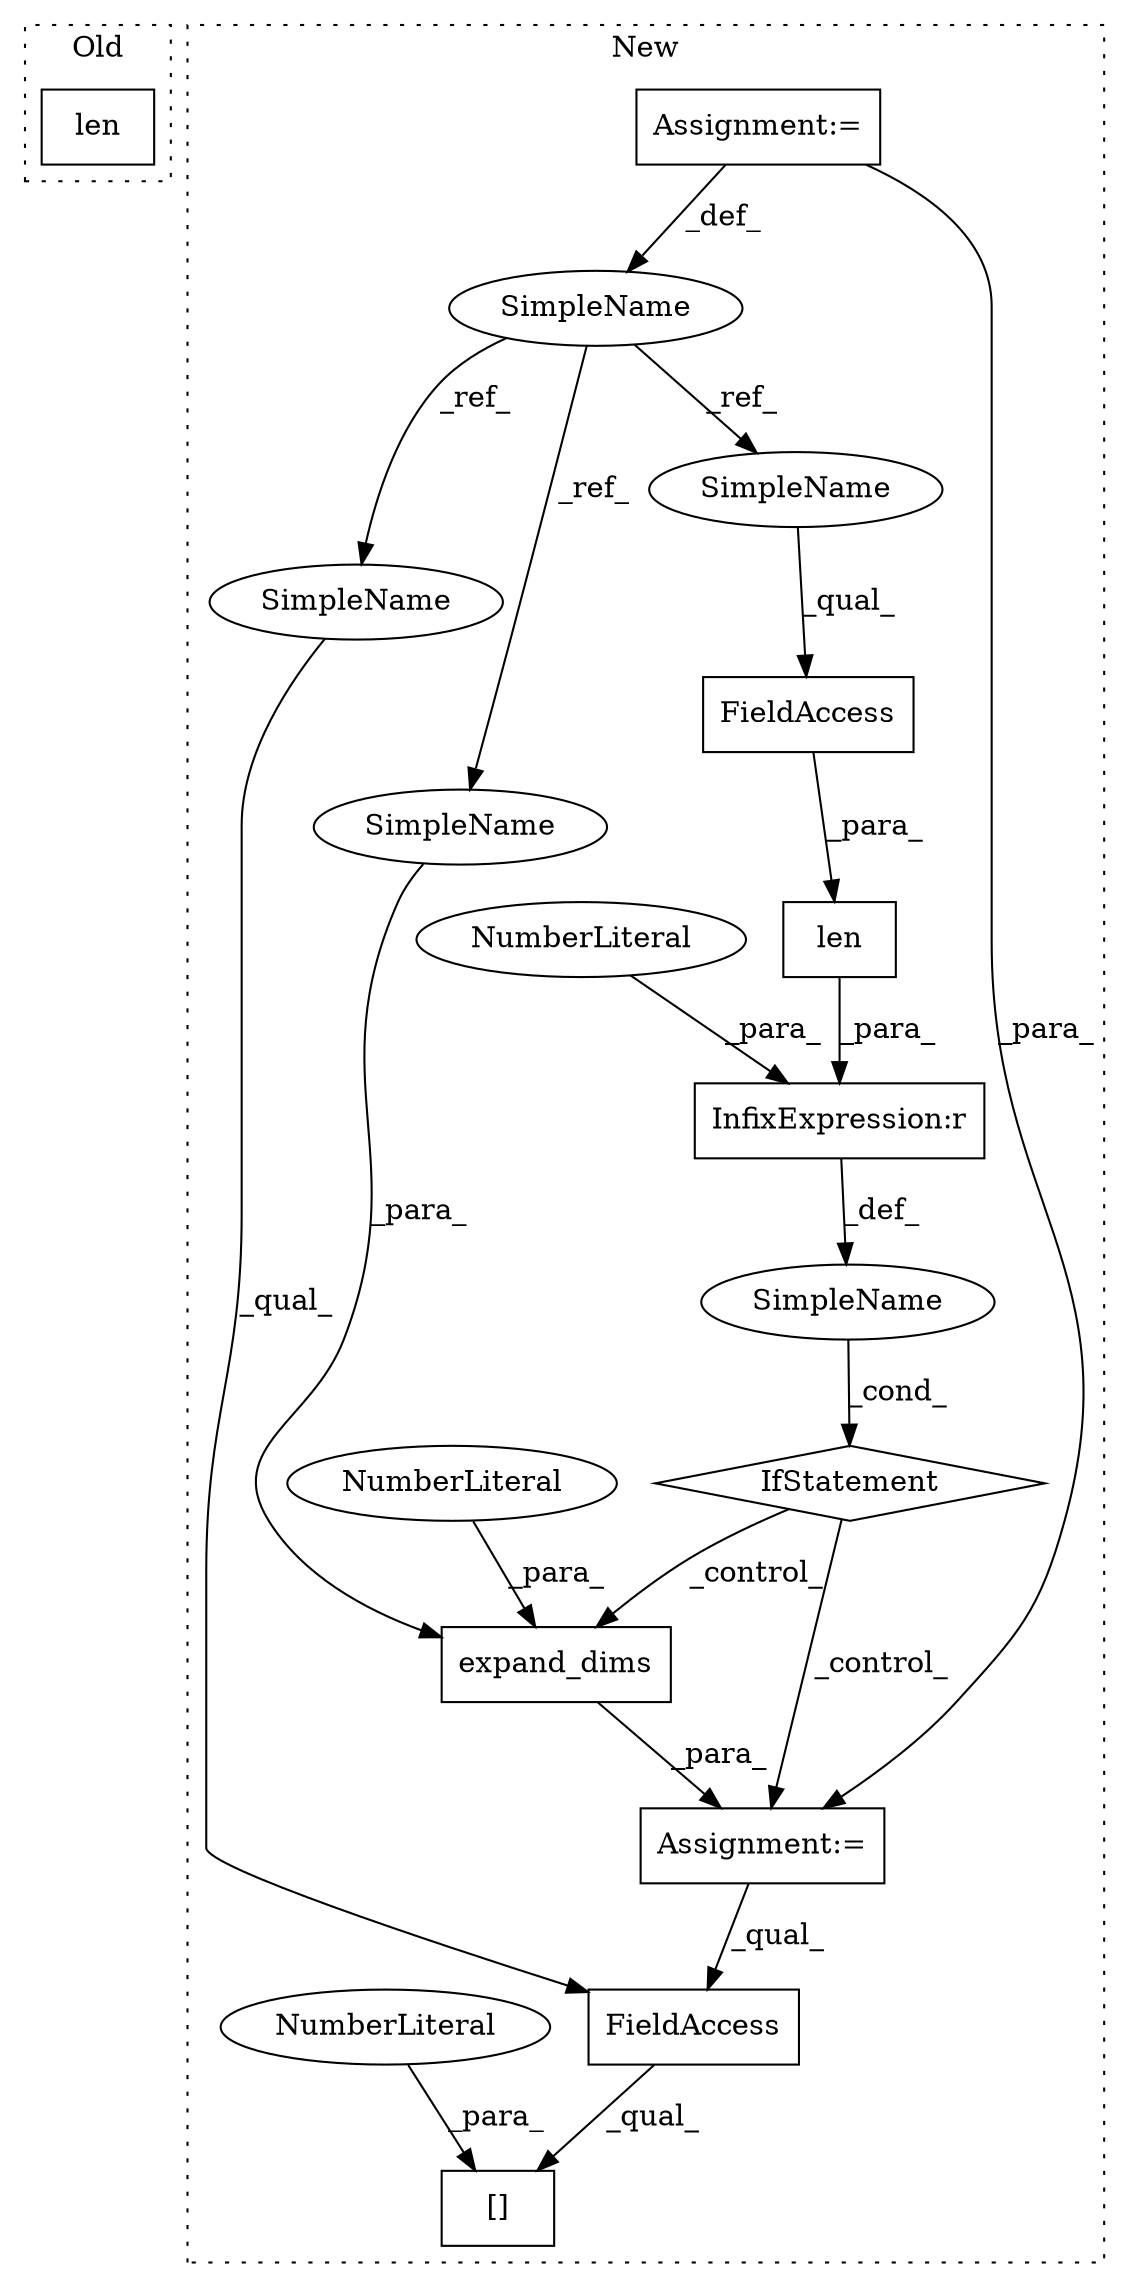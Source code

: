 digraph G {
subgraph cluster0 {
1 [label="len" a="32" s="1675,1686" l="4,1" shape="box"];
label = "Old";
style="dotted";
}
subgraph cluster1 {
2 [label="expand_dims" a="32" s="2087,2108" l="12,1" shape="box"];
3 [label="Assignment:=" a="7" s="2080" l="1" shape="box"];
4 [label="NumberLiteral" a="34" s="2107" l="1" shape="ellipse"];
5 [label="FieldAccess" a="22" s="2129" l="13" shape="box"];
6 [label="IfStatement" a="25" s="2036,2063" l="4,2" shape="diamond"];
7 [label="SimpleName" a="42" s="" l="" shape="ellipse"];
8 [label="InfixExpression:r" a="27" s="2058" l="4" shape="box"];
9 [label="NumberLiteral" a="34" s="2062" l="1" shape="ellipse"];
10 [label="SimpleName" a="42" s="2023" l="7" shape="ellipse"];
11 [label="Assignment:=" a="7" s="2023" l="7" shape="box"];
12 [label="[]" a="2" s="2129,2144" l="14,1" shape="box"];
13 [label="NumberLiteral" a="34" s="2143" l="1" shape="ellipse"];
14 [label="len" a="32" s="2040,2057" l="4,1" shape="box"];
15 [label="FieldAccess" a="22" s="2044" l="13" shape="box"];
16 [label="SimpleName" a="42" s="2129" l="7" shape="ellipse"];
17 [label="SimpleName" a="42" s="2044" l="7" shape="ellipse"];
18 [label="SimpleName" a="42" s="2099" l="7" shape="ellipse"];
label = "New";
style="dotted";
}
2 -> 3 [label="_para_"];
3 -> 5 [label="_qual_"];
4 -> 2 [label="_para_"];
5 -> 12 [label="_qual_"];
6 -> 2 [label="_control_"];
6 -> 3 [label="_control_"];
7 -> 6 [label="_cond_"];
8 -> 7 [label="_def_"];
9 -> 8 [label="_para_"];
10 -> 17 [label="_ref_"];
10 -> 18 [label="_ref_"];
10 -> 16 [label="_ref_"];
11 -> 10 [label="_def_"];
11 -> 3 [label="_para_"];
13 -> 12 [label="_para_"];
14 -> 8 [label="_para_"];
15 -> 14 [label="_para_"];
16 -> 5 [label="_qual_"];
17 -> 15 [label="_qual_"];
18 -> 2 [label="_para_"];
}